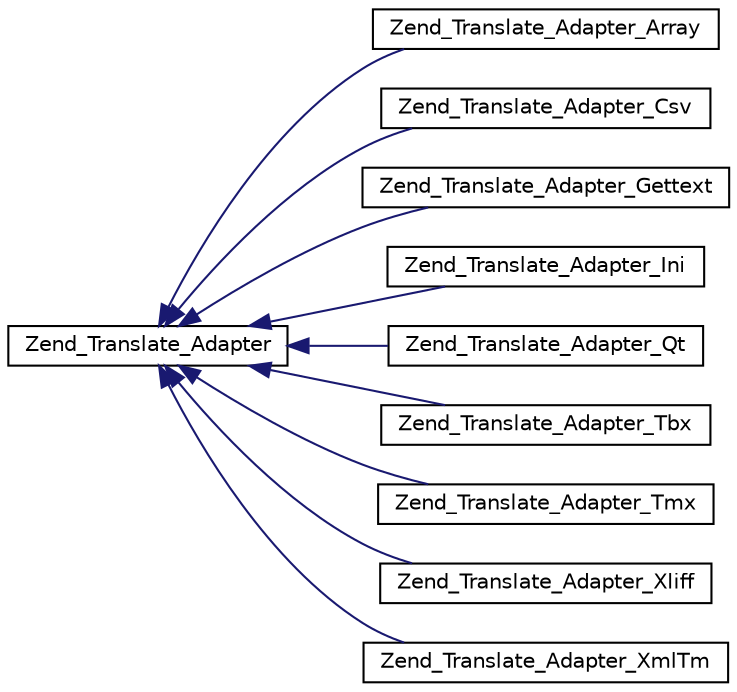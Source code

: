 digraph G
{
  edge [fontname="Helvetica",fontsize="10",labelfontname="Helvetica",labelfontsize="10"];
  node [fontname="Helvetica",fontsize="10",shape=record];
  rankdir="LR";
  Node1 [label="Zend_Translate_Adapter",height=0.2,width=0.4,color="black", fillcolor="white", style="filled",URL="$class_zend___translate___adapter.html"];
  Node1 -> Node2 [dir="back",color="midnightblue",fontsize="10",style="solid",fontname="Helvetica"];
  Node2 [label="Zend_Translate_Adapter_Array",height=0.2,width=0.4,color="black", fillcolor="white", style="filled",URL="$class_zend___translate___adapter___array.html"];
  Node1 -> Node3 [dir="back",color="midnightblue",fontsize="10",style="solid",fontname="Helvetica"];
  Node3 [label="Zend_Translate_Adapter_Csv",height=0.2,width=0.4,color="black", fillcolor="white", style="filled",URL="$class_zend___translate___adapter___csv.html"];
  Node1 -> Node4 [dir="back",color="midnightblue",fontsize="10",style="solid",fontname="Helvetica"];
  Node4 [label="Zend_Translate_Adapter_Gettext",height=0.2,width=0.4,color="black", fillcolor="white", style="filled",URL="$class_zend___translate___adapter___gettext.html"];
  Node1 -> Node5 [dir="back",color="midnightblue",fontsize="10",style="solid",fontname="Helvetica"];
  Node5 [label="Zend_Translate_Adapter_Ini",height=0.2,width=0.4,color="black", fillcolor="white", style="filled",URL="$class_zend___translate___adapter___ini.html"];
  Node1 -> Node6 [dir="back",color="midnightblue",fontsize="10",style="solid",fontname="Helvetica"];
  Node6 [label="Zend_Translate_Adapter_Qt",height=0.2,width=0.4,color="black", fillcolor="white", style="filled",URL="$class_zend___translate___adapter___qt.html"];
  Node1 -> Node7 [dir="back",color="midnightblue",fontsize="10",style="solid",fontname="Helvetica"];
  Node7 [label="Zend_Translate_Adapter_Tbx",height=0.2,width=0.4,color="black", fillcolor="white", style="filled",URL="$class_zend___translate___adapter___tbx.html"];
  Node1 -> Node8 [dir="back",color="midnightblue",fontsize="10",style="solid",fontname="Helvetica"];
  Node8 [label="Zend_Translate_Adapter_Tmx",height=0.2,width=0.4,color="black", fillcolor="white", style="filled",URL="$class_zend___translate___adapter___tmx.html"];
  Node1 -> Node9 [dir="back",color="midnightblue",fontsize="10",style="solid",fontname="Helvetica"];
  Node9 [label="Zend_Translate_Adapter_Xliff",height=0.2,width=0.4,color="black", fillcolor="white", style="filled",URL="$class_zend___translate___adapter___xliff.html"];
  Node1 -> Node10 [dir="back",color="midnightblue",fontsize="10",style="solid",fontname="Helvetica"];
  Node10 [label="Zend_Translate_Adapter_XmlTm",height=0.2,width=0.4,color="black", fillcolor="white", style="filled",URL="$class_zend___translate___adapter___xml_tm.html"];
}
